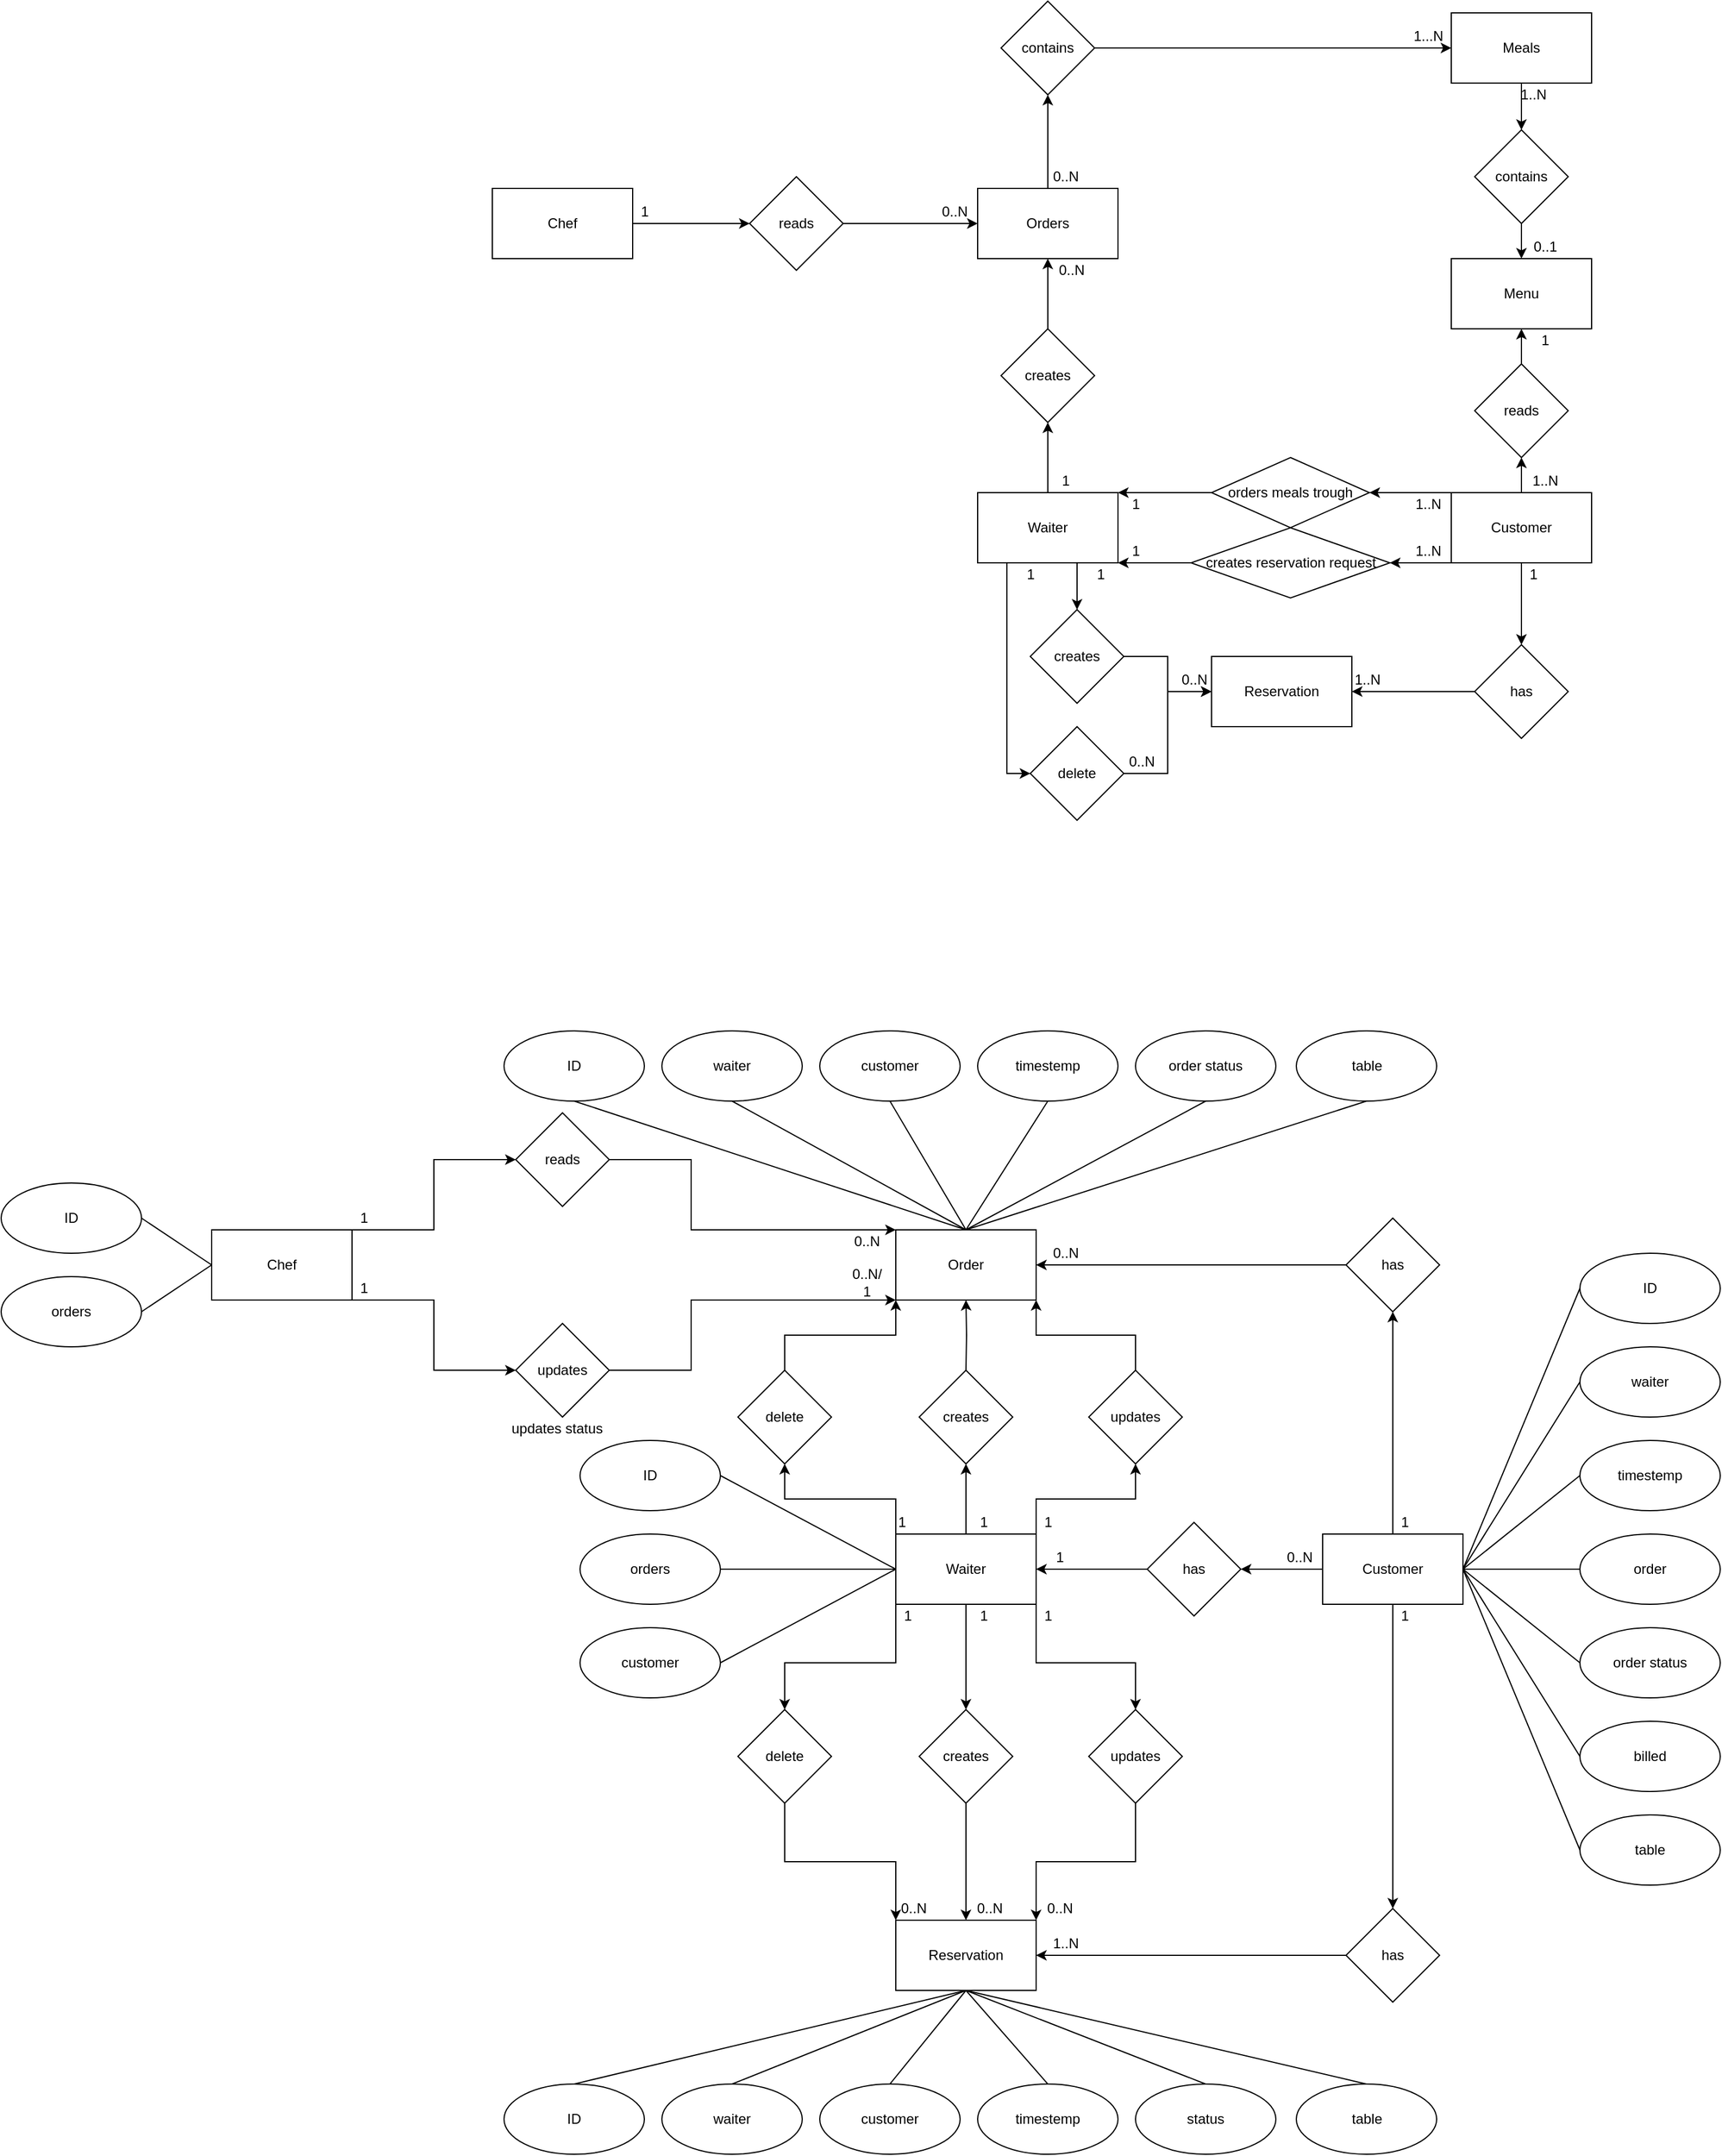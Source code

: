 <mxfile version="19.0.2" type="github">
  <diagram id="R2lEEEUBdFMjLlhIrx00" name="Page-1">
    <mxGraphModel dx="1669" dy="2269" grid="1" gridSize="10" guides="1" tooltips="1" connect="1" arrows="1" fold="1" page="1" pageScale="1" pageWidth="850" pageHeight="1100" math="0" shadow="0" extFonts="Permanent Marker^https://fonts.googleapis.com/css?family=Permanent+Marker">
      <root>
        <mxCell id="0" />
        <mxCell id="1" parent="0" />
        <mxCell id="FWhiAtJqF6bARORyfOb4-8" value="" style="edgeStyle=orthogonalEdgeStyle;rounded=0;orthogonalLoop=1;jettySize=auto;html=1;" parent="1" source="FWhiAtJqF6bARORyfOb4-1" target="FWhiAtJqF6bARORyfOb4-7" edge="1">
          <mxGeometry relative="1" as="geometry">
            <Array as="points">
              <mxPoint x="740" y="300" />
              <mxPoint x="740" y="300" />
            </Array>
          </mxGeometry>
        </mxCell>
        <mxCell id="FWhiAtJqF6bARORyfOb4-45" value="" style="edgeStyle=orthogonalEdgeStyle;rounded=0;orthogonalLoop=1;jettySize=auto;html=1;" parent="1" source="FWhiAtJqF6bARORyfOb4-1" target="FWhiAtJqF6bARORyfOb4-23" edge="1">
          <mxGeometry relative="1" as="geometry" />
        </mxCell>
        <mxCell id="FWhiAtJqF6bARORyfOb4-62" value="" style="edgeStyle=orthogonalEdgeStyle;rounded=0;orthogonalLoop=1;jettySize=auto;html=1;" parent="1" source="FWhiAtJqF6bARORyfOb4-1" target="FWhiAtJqF6bARORyfOb4-59" edge="1">
          <mxGeometry relative="1" as="geometry">
            <Array as="points">
              <mxPoint x="760" y="360" />
              <mxPoint x="760" y="360" />
            </Array>
          </mxGeometry>
        </mxCell>
        <mxCell id="FWhiAtJqF6bARORyfOb4-71" value="" style="edgeStyle=orthogonalEdgeStyle;rounded=0;orthogonalLoop=1;jettySize=auto;html=1;" parent="1" source="FWhiAtJqF6bARORyfOb4-1" target="FWhiAtJqF6bARORyfOb4-70" edge="1">
          <mxGeometry relative="1" as="geometry" />
        </mxCell>
        <mxCell id="FWhiAtJqF6bARORyfOb4-1" value="Customer" style="rounded=0;whiteSpace=wrap;html=1;" parent="1" vertex="1">
          <mxGeometry x="770" y="300" width="120" height="60" as="geometry" />
        </mxCell>
        <mxCell id="FWhiAtJqF6bARORyfOb4-12" value="" style="edgeStyle=orthogonalEdgeStyle;rounded=0;orthogonalLoop=1;jettySize=auto;html=1;" parent="1" source="FWhiAtJqF6bARORyfOb4-2" target="FWhiAtJqF6bARORyfOb4-11" edge="1">
          <mxGeometry relative="1" as="geometry" />
        </mxCell>
        <mxCell id="FWhiAtJqF6bARORyfOb4-79" value="" style="edgeStyle=orthogonalEdgeStyle;rounded=0;orthogonalLoop=1;jettySize=auto;html=1;" parent="1" source="FWhiAtJqF6bARORyfOb4-2" target="FWhiAtJqF6bARORyfOb4-55" edge="1">
          <mxGeometry relative="1" as="geometry">
            <Array as="points">
              <mxPoint x="450" y="370" />
              <mxPoint x="450" y="370" />
            </Array>
          </mxGeometry>
        </mxCell>
        <mxCell id="FWhiAtJqF6bARORyfOb4-80" value="" style="edgeStyle=orthogonalEdgeStyle;rounded=0;orthogonalLoop=1;jettySize=auto;html=1;entryX=0;entryY=0.5;entryDx=0;entryDy=0;" parent="1" source="FWhiAtJqF6bARORyfOb4-2" target="FWhiAtJqF6bARORyfOb4-75" edge="1">
          <mxGeometry relative="1" as="geometry">
            <Array as="points">
              <mxPoint x="390" y="540" />
            </Array>
          </mxGeometry>
        </mxCell>
        <mxCell id="FWhiAtJqF6bARORyfOb4-2" value="Waiter" style="rounded=0;whiteSpace=wrap;html=1;" parent="1" vertex="1">
          <mxGeometry x="365" y="300" width="120" height="60" as="geometry" />
        </mxCell>
        <mxCell id="FWhiAtJqF6bARORyfOb4-46" value="" style="edgeStyle=orthogonalEdgeStyle;rounded=0;orthogonalLoop=1;jettySize=auto;html=1;" parent="1" source="FWhiAtJqF6bARORyfOb4-3" target="FWhiAtJqF6bARORyfOb4-17" edge="1">
          <mxGeometry relative="1" as="geometry" />
        </mxCell>
        <mxCell id="FWhiAtJqF6bARORyfOb4-3" value="Chef" style="rounded=0;whiteSpace=wrap;html=1;" parent="1" vertex="1">
          <mxGeometry x="-50" y="40" width="120" height="60" as="geometry" />
        </mxCell>
        <mxCell id="FWhiAtJqF6bARORyfOb4-43" value="" style="edgeStyle=orthogonalEdgeStyle;rounded=0;orthogonalLoop=1;jettySize=auto;html=1;" parent="1" source="FWhiAtJqF6bARORyfOb4-5" target="FWhiAtJqF6bARORyfOb4-36" edge="1">
          <mxGeometry relative="1" as="geometry" />
        </mxCell>
        <mxCell id="FWhiAtJqF6bARORyfOb4-5" value="Meals" style="rounded=0;whiteSpace=wrap;html=1;" parent="1" vertex="1">
          <mxGeometry x="770" y="-110" width="120" height="60" as="geometry" />
        </mxCell>
        <mxCell id="FWhiAtJqF6bARORyfOb4-9" value="" style="edgeStyle=orthogonalEdgeStyle;rounded=0;orthogonalLoop=1;jettySize=auto;html=1;" parent="1" source="FWhiAtJqF6bARORyfOb4-7" target="FWhiAtJqF6bARORyfOb4-2" edge="1">
          <mxGeometry relative="1" as="geometry">
            <Array as="points">
              <mxPoint x="550" y="300" />
              <mxPoint x="550" y="300" />
            </Array>
          </mxGeometry>
        </mxCell>
        <mxCell id="FWhiAtJqF6bARORyfOb4-7" value="orders meals trough" style="rhombus;whiteSpace=wrap;html=1;rounded=0;" parent="1" vertex="1">
          <mxGeometry x="565" y="270" width="135" height="60" as="geometry" />
        </mxCell>
        <mxCell id="FWhiAtJqF6bARORyfOb4-21" value="" style="edgeStyle=orthogonalEdgeStyle;rounded=0;orthogonalLoop=1;jettySize=auto;html=1;" parent="1" source="FWhiAtJqF6bARORyfOb4-10" target="FWhiAtJqF6bARORyfOb4-20" edge="1">
          <mxGeometry relative="1" as="geometry" />
        </mxCell>
        <mxCell id="FWhiAtJqF6bARORyfOb4-10" value="Orders" style="rounded=0;whiteSpace=wrap;html=1;" parent="1" vertex="1">
          <mxGeometry x="365" y="40" width="120" height="60" as="geometry" />
        </mxCell>
        <mxCell id="FWhiAtJqF6bARORyfOb4-13" value="" style="edgeStyle=orthogonalEdgeStyle;rounded=0;orthogonalLoop=1;jettySize=auto;html=1;" parent="1" source="FWhiAtJqF6bARORyfOb4-11" target="FWhiAtJqF6bARORyfOb4-10" edge="1">
          <mxGeometry relative="1" as="geometry" />
        </mxCell>
        <mxCell id="FWhiAtJqF6bARORyfOb4-11" value="creates" style="rhombus;whiteSpace=wrap;html=1;rounded=0;" parent="1" vertex="1">
          <mxGeometry x="385" y="160" width="80" height="80" as="geometry" />
        </mxCell>
        <mxCell id="FWhiAtJqF6bARORyfOb4-47" value="" style="edgeStyle=orthogonalEdgeStyle;rounded=0;orthogonalLoop=1;jettySize=auto;html=1;" parent="1" source="FWhiAtJqF6bARORyfOb4-17" target="FWhiAtJqF6bARORyfOb4-10" edge="1">
          <mxGeometry relative="1" as="geometry" />
        </mxCell>
        <mxCell id="FWhiAtJqF6bARORyfOb4-17" value="reads" style="rhombus;whiteSpace=wrap;html=1;rounded=0;" parent="1" vertex="1">
          <mxGeometry x="170" y="30" width="80" height="80" as="geometry" />
        </mxCell>
        <mxCell id="FWhiAtJqF6bARORyfOb4-22" value="" style="edgeStyle=orthogonalEdgeStyle;rounded=0;orthogonalLoop=1;jettySize=auto;html=1;" parent="1" source="FWhiAtJqF6bARORyfOb4-20" target="FWhiAtJqF6bARORyfOb4-5" edge="1">
          <mxGeometry relative="1" as="geometry" />
        </mxCell>
        <mxCell id="FWhiAtJqF6bARORyfOb4-20" value="contains" style="rhombus;whiteSpace=wrap;html=1;rounded=0;" parent="1" vertex="1">
          <mxGeometry x="385" y="-120" width="80" height="80" as="geometry" />
        </mxCell>
        <mxCell id="FWhiAtJqF6bARORyfOb4-27" value="0..N" style="text;html=1;align=center;verticalAlign=middle;resizable=0;points=[];autosize=1;strokeColor=none;fillColor=none;" parent="1" vertex="1">
          <mxGeometry x="420" y="20" width="40" height="20" as="geometry" />
        </mxCell>
        <mxCell id="FWhiAtJqF6bARORyfOb4-28" value="1...N" style="text;html=1;align=center;verticalAlign=middle;resizable=0;points=[];autosize=1;strokeColor=none;fillColor=none;" parent="1" vertex="1">
          <mxGeometry x="730" y="-100" width="40" height="20" as="geometry" />
        </mxCell>
        <mxCell id="FWhiAtJqF6bARORyfOb4-29" value="1..N" style="text;html=1;align=center;verticalAlign=middle;resizable=0;points=[];autosize=1;strokeColor=none;fillColor=none;" parent="1" vertex="1">
          <mxGeometry x="830" y="280" width="40" height="20" as="geometry" />
        </mxCell>
        <mxCell id="FWhiAtJqF6bARORyfOb4-30" value="1" style="text;html=1;align=center;verticalAlign=middle;resizable=0;points=[];autosize=1;strokeColor=none;fillColor=none;" parent="1" vertex="1">
          <mxGeometry x="840" y="160" width="20" height="20" as="geometry" />
        </mxCell>
        <mxCell id="FWhiAtJqF6bARORyfOb4-31" value="1" style="text;html=1;align=center;verticalAlign=middle;resizable=0;points=[];autosize=1;strokeColor=none;fillColor=none;" parent="1" vertex="1">
          <mxGeometry x="490" y="300" width="20" height="20" as="geometry" />
        </mxCell>
        <mxCell id="FWhiAtJqF6bARORyfOb4-32" value="1..N" style="text;html=1;align=center;verticalAlign=middle;resizable=0;points=[];autosize=1;strokeColor=none;fillColor=none;" parent="1" vertex="1">
          <mxGeometry x="730" y="300" width="40" height="20" as="geometry" />
        </mxCell>
        <mxCell id="FWhiAtJqF6bARORyfOb4-33" value="0..N" style="text;html=1;align=center;verticalAlign=middle;resizable=0;points=[];autosize=1;strokeColor=none;fillColor=none;" parent="1" vertex="1">
          <mxGeometry x="425" y="100" width="40" height="20" as="geometry" />
        </mxCell>
        <mxCell id="FWhiAtJqF6bARORyfOb4-34" value="1" style="text;html=1;align=center;verticalAlign=middle;resizable=0;points=[];autosize=1;strokeColor=none;fillColor=none;" parent="1" vertex="1">
          <mxGeometry x="430" y="280" width="20" height="20" as="geometry" />
        </mxCell>
        <mxCell id="FWhiAtJqF6bARORyfOb4-41" value="" style="edgeStyle=orthogonalEdgeStyle;rounded=0;orthogonalLoop=1;jettySize=auto;html=1;" parent="1" source="FWhiAtJqF6bARORyfOb4-23" target="FWhiAtJqF6bARORyfOb4-40" edge="1">
          <mxGeometry relative="1" as="geometry" />
        </mxCell>
        <mxCell id="FWhiAtJqF6bARORyfOb4-23" value="reads" style="rhombus;whiteSpace=wrap;html=1;rounded=0;" parent="1" vertex="1">
          <mxGeometry x="790" y="190" width="80" height="80" as="geometry" />
        </mxCell>
        <mxCell id="FWhiAtJqF6bARORyfOb4-44" value="" style="edgeStyle=orthogonalEdgeStyle;rounded=0;orthogonalLoop=1;jettySize=auto;html=1;" parent="1" source="FWhiAtJqF6bARORyfOb4-36" target="FWhiAtJqF6bARORyfOb4-40" edge="1">
          <mxGeometry relative="1" as="geometry" />
        </mxCell>
        <mxCell id="FWhiAtJqF6bARORyfOb4-36" value="contains" style="rhombus;whiteSpace=wrap;html=1;rounded=0;" parent="1" vertex="1">
          <mxGeometry x="790" y="-10" width="80" height="80" as="geometry" />
        </mxCell>
        <mxCell id="FWhiAtJqF6bARORyfOb4-40" value="Menu" style="rounded=0;whiteSpace=wrap;html=1;" parent="1" vertex="1">
          <mxGeometry x="770" y="100" width="120" height="60" as="geometry" />
        </mxCell>
        <mxCell id="FWhiAtJqF6bARORyfOb4-50" value="1..N" style="text;html=1;align=center;verticalAlign=middle;resizable=0;points=[];autosize=1;strokeColor=none;fillColor=none;" parent="1" vertex="1">
          <mxGeometry x="820" y="-50" width="40" height="20" as="geometry" />
        </mxCell>
        <mxCell id="FWhiAtJqF6bARORyfOb4-51" value="0..1" style="text;html=1;align=center;verticalAlign=middle;resizable=0;points=[];autosize=1;strokeColor=none;fillColor=none;" parent="1" vertex="1">
          <mxGeometry x="830" y="80" width="40" height="20" as="geometry" />
        </mxCell>
        <mxCell id="FWhiAtJqF6bARORyfOb4-52" value="0..N" style="text;html=1;align=center;verticalAlign=middle;resizable=0;points=[];autosize=1;strokeColor=none;fillColor=none;" parent="1" vertex="1">
          <mxGeometry x="325" y="50" width="40" height="20" as="geometry" />
        </mxCell>
        <mxCell id="FWhiAtJqF6bARORyfOb4-53" value="1" style="text;html=1;align=center;verticalAlign=middle;resizable=0;points=[];autosize=1;strokeColor=none;fillColor=none;" parent="1" vertex="1">
          <mxGeometry x="70" y="50" width="20" height="20" as="geometry" />
        </mxCell>
        <mxCell id="FWhiAtJqF6bARORyfOb4-58" value="" style="edgeStyle=orthogonalEdgeStyle;rounded=0;orthogonalLoop=1;jettySize=auto;html=1;" parent="1" source="FWhiAtJqF6bARORyfOb4-55" target="FWhiAtJqF6bARORyfOb4-57" edge="1">
          <mxGeometry relative="1" as="geometry" />
        </mxCell>
        <mxCell id="FWhiAtJqF6bARORyfOb4-55" value="creates" style="rhombus;whiteSpace=wrap;html=1;rounded=0;" parent="1" vertex="1">
          <mxGeometry x="410" y="400" width="80" height="80" as="geometry" />
        </mxCell>
        <mxCell id="FWhiAtJqF6bARORyfOb4-57" value="Reservation" style="whiteSpace=wrap;html=1;rounded=0;" parent="1" vertex="1">
          <mxGeometry x="565" y="440" width="120" height="60" as="geometry" />
        </mxCell>
        <mxCell id="FWhiAtJqF6bARORyfOb4-69" value="" style="edgeStyle=orthogonalEdgeStyle;rounded=0;orthogonalLoop=1;jettySize=auto;html=1;entryX=1;entryY=1;entryDx=0;entryDy=0;" parent="1" source="FWhiAtJqF6bARORyfOb4-59" target="FWhiAtJqF6bARORyfOb4-2" edge="1">
          <mxGeometry relative="1" as="geometry">
            <Array as="points">
              <mxPoint x="510" y="360" />
              <mxPoint x="510" y="360" />
            </Array>
          </mxGeometry>
        </mxCell>
        <mxCell id="FWhiAtJqF6bARORyfOb4-59" value="creates reservation request" style="rhombus;whiteSpace=wrap;html=1;rounded=0;" parent="1" vertex="1">
          <mxGeometry x="547.5" y="330" width="170" height="60" as="geometry" />
        </mxCell>
        <mxCell id="FWhiAtJqF6bARORyfOb4-64" value="1..N" style="text;html=1;align=center;verticalAlign=middle;resizable=0;points=[];autosize=1;strokeColor=none;fillColor=none;" parent="1" vertex="1">
          <mxGeometry x="730" y="340" width="40" height="20" as="geometry" />
        </mxCell>
        <mxCell id="FWhiAtJqF6bARORyfOb4-65" value="1" style="text;html=1;align=center;verticalAlign=middle;resizable=0;points=[];autosize=1;strokeColor=none;fillColor=none;" parent="1" vertex="1">
          <mxGeometry x="490" y="340" width="20" height="20" as="geometry" />
        </mxCell>
        <mxCell id="FWhiAtJqF6bARORyfOb4-66" value="0..N" style="text;html=1;align=center;verticalAlign=middle;resizable=0;points=[];autosize=1;strokeColor=none;fillColor=none;" parent="1" vertex="1">
          <mxGeometry x="530" y="450" width="40" height="20" as="geometry" />
        </mxCell>
        <mxCell id="FWhiAtJqF6bARORyfOb4-67" value="1" style="text;html=1;align=center;verticalAlign=middle;resizable=0;points=[];autosize=1;strokeColor=none;fillColor=none;" parent="1" vertex="1">
          <mxGeometry x="460" y="360" width="20" height="20" as="geometry" />
        </mxCell>
        <mxCell id="FWhiAtJqF6bARORyfOb4-72" value="" style="edgeStyle=orthogonalEdgeStyle;rounded=0;orthogonalLoop=1;jettySize=auto;html=1;" parent="1" source="FWhiAtJqF6bARORyfOb4-70" target="FWhiAtJqF6bARORyfOb4-57" edge="1">
          <mxGeometry relative="1" as="geometry" />
        </mxCell>
        <mxCell id="FWhiAtJqF6bARORyfOb4-70" value="has" style="rhombus;whiteSpace=wrap;html=1;rounded=0;" parent="1" vertex="1">
          <mxGeometry x="790" y="430" width="80" height="80" as="geometry" />
        </mxCell>
        <mxCell id="FWhiAtJqF6bARORyfOb4-73" value="1..N" style="text;html=1;align=center;verticalAlign=middle;resizable=0;points=[];autosize=1;strokeColor=none;fillColor=none;" parent="1" vertex="1">
          <mxGeometry x="677.5" y="450" width="40" height="20" as="geometry" />
        </mxCell>
        <mxCell id="FWhiAtJqF6bARORyfOb4-74" value="1" style="text;html=1;align=center;verticalAlign=middle;resizable=0;points=[];autosize=1;strokeColor=none;fillColor=none;" parent="1" vertex="1">
          <mxGeometry x="830" y="360" width="20" height="20" as="geometry" />
        </mxCell>
        <mxCell id="FWhiAtJqF6bARORyfOb4-77" value="" style="edgeStyle=orthogonalEdgeStyle;rounded=0;orthogonalLoop=1;jettySize=auto;html=1;" parent="1" source="FWhiAtJqF6bARORyfOb4-75" target="FWhiAtJqF6bARORyfOb4-57" edge="1">
          <mxGeometry relative="1" as="geometry" />
        </mxCell>
        <mxCell id="FWhiAtJqF6bARORyfOb4-75" value="delete" style="rhombus;whiteSpace=wrap;html=1;rounded=0;" parent="1" vertex="1">
          <mxGeometry x="410" y="500" width="80" height="80" as="geometry" />
        </mxCell>
        <mxCell id="FWhiAtJqF6bARORyfOb4-81" value="1" style="text;html=1;align=center;verticalAlign=middle;resizable=0;points=[];autosize=1;strokeColor=none;fillColor=none;" parent="1" vertex="1">
          <mxGeometry x="400" y="360" width="20" height="20" as="geometry" />
        </mxCell>
        <mxCell id="FWhiAtJqF6bARORyfOb4-82" value="0..N" style="text;html=1;align=center;verticalAlign=middle;resizable=0;points=[];autosize=1;strokeColor=none;fillColor=none;" parent="1" vertex="1">
          <mxGeometry x="485" y="520" width="40" height="20" as="geometry" />
        </mxCell>
        <mxCell id="dD-ff6LDMtreiRbt8ggY-2" value="" style="edgeStyle=orthogonalEdgeStyle;rounded=0;orthogonalLoop=1;jettySize=auto;html=1;" parent="1" source="dD-ff6LDMtreiRbt8ggY-5" edge="1" target="dD-ff6LDMtreiRbt8ggY-70">
          <mxGeometry relative="1" as="geometry">
            <mxPoint x="720" y="1160" as="targetPoint" />
          </mxGeometry>
        </mxCell>
        <mxCell id="dD-ff6LDMtreiRbt8ggY-99" value="" style="edgeStyle=orthogonalEdgeStyle;rounded=0;orthogonalLoop=1;jettySize=auto;html=1;" parent="1" source="dD-ff6LDMtreiRbt8ggY-5" target="dD-ff6LDMtreiRbt8ggY-51" edge="1">
          <mxGeometry relative="1" as="geometry" />
        </mxCell>
        <mxCell id="dD-ff6LDMtreiRbt8ggY-112" value="" style="edgeStyle=orthogonalEdgeStyle;rounded=0;orthogonalLoop=1;jettySize=auto;html=1;" parent="1" source="dD-ff6LDMtreiRbt8ggY-5" target="dD-ff6LDMtreiRbt8ggY-111" edge="1">
          <mxGeometry relative="1" as="geometry" />
        </mxCell>
        <mxCell id="dD-ff6LDMtreiRbt8ggY-5" value="Customer" style="rounded=0;whiteSpace=wrap;html=1;" parent="1" vertex="1">
          <mxGeometry x="660" y="1190" width="120" height="60" as="geometry" />
        </mxCell>
        <mxCell id="dD-ff6LDMtreiRbt8ggY-6" value="" style="edgeStyle=orthogonalEdgeStyle;rounded=0;orthogonalLoop=1;jettySize=auto;html=1;" parent="1" source="dD-ff6LDMtreiRbt8ggY-9" edge="1">
          <mxGeometry relative="1" as="geometry">
            <mxPoint x="355" y="1130" as="targetPoint" />
          </mxGeometry>
        </mxCell>
        <mxCell id="dD-ff6LDMtreiRbt8ggY-58" style="edgeStyle=orthogonalEdgeStyle;rounded=0;orthogonalLoop=1;jettySize=auto;html=1;entryX=0.5;entryY=0;entryDx=0;entryDy=0;exitX=0;exitY=1;exitDx=0;exitDy=0;" parent="1" source="dD-ff6LDMtreiRbt8ggY-9" target="dD-ff6LDMtreiRbt8ggY-55" edge="1">
          <mxGeometry relative="1" as="geometry">
            <mxPoint x="290" y="1250" as="sourcePoint" />
            <Array as="points">
              <mxPoint x="295" y="1300" />
              <mxPoint x="200" y="1300" />
            </Array>
          </mxGeometry>
        </mxCell>
        <mxCell id="dD-ff6LDMtreiRbt8ggY-60" style="edgeStyle=orthogonalEdgeStyle;rounded=0;orthogonalLoop=1;jettySize=auto;html=1;entryX=0.5;entryY=0;entryDx=0;entryDy=0;" parent="1" source="dD-ff6LDMtreiRbt8ggY-9" target="dD-ff6LDMtreiRbt8ggY-42" edge="1">
          <mxGeometry relative="1" as="geometry" />
        </mxCell>
        <mxCell id="dD-ff6LDMtreiRbt8ggY-63" style="edgeStyle=orthogonalEdgeStyle;rounded=0;orthogonalLoop=1;jettySize=auto;html=1;entryX=0.5;entryY=0;entryDx=0;entryDy=0;exitX=1;exitY=1;exitDx=0;exitDy=0;" parent="1" source="dD-ff6LDMtreiRbt8ggY-9" target="dD-ff6LDMtreiRbt8ggY-61" edge="1">
          <mxGeometry relative="1" as="geometry">
            <Array as="points">
              <mxPoint x="415" y="1300" />
              <mxPoint x="500" y="1300" />
            </Array>
          </mxGeometry>
        </mxCell>
        <mxCell id="dD-ff6LDMtreiRbt8ggY-77" style="edgeStyle=orthogonalEdgeStyle;rounded=0;orthogonalLoop=1;jettySize=auto;html=1;exitX=1;exitY=0;exitDx=0;exitDy=0;entryX=0.5;entryY=1;entryDx=0;entryDy=0;" parent="1" source="dD-ff6LDMtreiRbt8ggY-9" target="dD-ff6LDMtreiRbt8ggY-76" edge="1">
          <mxGeometry relative="1" as="geometry" />
        </mxCell>
        <mxCell id="dD-ff6LDMtreiRbt8ggY-78" style="edgeStyle=orthogonalEdgeStyle;rounded=0;orthogonalLoop=1;jettySize=auto;html=1;exitX=0;exitY=0;exitDx=0;exitDy=0;entryX=0.5;entryY=1;entryDx=0;entryDy=0;" parent="1" source="dD-ff6LDMtreiRbt8ggY-9" target="dD-ff6LDMtreiRbt8ggY-75" edge="1">
          <mxGeometry relative="1" as="geometry" />
        </mxCell>
        <mxCell id="dD-ff6LDMtreiRbt8ggY-9" value="Waiter" style="rounded=0;whiteSpace=wrap;html=1;" parent="1" vertex="1">
          <mxGeometry x="295" y="1190" width="120" height="60" as="geometry" />
        </mxCell>
        <mxCell id="dD-ff6LDMtreiRbt8ggY-10" value="" style="edgeStyle=orthogonalEdgeStyle;rounded=0;orthogonalLoop=1;jettySize=auto;html=1;entryX=0;entryY=0.5;entryDx=0;entryDy=0;exitX=1;exitY=0;exitDx=0;exitDy=0;" parent="1" source="dD-ff6LDMtreiRbt8ggY-11" target="dD-ff6LDMtreiRbt8ggY-21" edge="1">
          <mxGeometry relative="1" as="geometry">
            <Array as="points">
              <mxPoint x="-100" y="930" />
              <mxPoint x="-100" y="870" />
            </Array>
          </mxGeometry>
        </mxCell>
        <mxCell id="dD-ff6LDMtreiRbt8ggY-120" style="edgeStyle=orthogonalEdgeStyle;rounded=0;orthogonalLoop=1;jettySize=auto;html=1;exitX=1;exitY=1;exitDx=0;exitDy=0;entryX=0;entryY=0.5;entryDx=0;entryDy=0;" parent="1" source="dD-ff6LDMtreiRbt8ggY-11" target="dD-ff6LDMtreiRbt8ggY-119" edge="1">
          <mxGeometry relative="1" as="geometry">
            <Array as="points">
              <mxPoint x="-100" y="990" />
              <mxPoint x="-100" y="1050" />
            </Array>
          </mxGeometry>
        </mxCell>
        <mxCell id="dD-ff6LDMtreiRbt8ggY-11" value="Chef" style="rounded=0;whiteSpace=wrap;html=1;" parent="1" vertex="1">
          <mxGeometry x="-290" y="930" width="120" height="60" as="geometry" />
        </mxCell>
        <mxCell id="dD-ff6LDMtreiRbt8ggY-17" value="Order" style="rounded=0;whiteSpace=wrap;html=1;" parent="1" vertex="1">
          <mxGeometry x="295" y="930" width="120" height="60" as="geometry" />
        </mxCell>
        <mxCell id="dD-ff6LDMtreiRbt8ggY-18" value="" style="edgeStyle=orthogonalEdgeStyle;rounded=0;orthogonalLoop=1;jettySize=auto;html=1;" parent="1" target="dD-ff6LDMtreiRbt8ggY-17" edge="1">
          <mxGeometry relative="1" as="geometry">
            <mxPoint x="355" y="1050" as="sourcePoint" />
          </mxGeometry>
        </mxCell>
        <mxCell id="dD-ff6LDMtreiRbt8ggY-20" value="" style="edgeStyle=orthogonalEdgeStyle;rounded=0;orthogonalLoop=1;jettySize=auto;html=1;entryX=0;entryY=0;entryDx=0;entryDy=0;exitX=1;exitY=0.5;exitDx=0;exitDy=0;" parent="1" source="dD-ff6LDMtreiRbt8ggY-21" target="dD-ff6LDMtreiRbt8ggY-17" edge="1">
          <mxGeometry relative="1" as="geometry">
            <mxPoint x="240" y="960" as="targetPoint" />
            <Array as="points">
              <mxPoint x="120" y="870" />
              <mxPoint x="120" y="930" />
            </Array>
          </mxGeometry>
        </mxCell>
        <mxCell id="dD-ff6LDMtreiRbt8ggY-21" value="reads" style="rhombus;whiteSpace=wrap;html=1;rounded=0;" parent="1" vertex="1">
          <mxGeometry x="-30" y="830" width="80" height="80" as="geometry" />
        </mxCell>
        <mxCell id="dD-ff6LDMtreiRbt8ggY-26" value="1" style="text;html=1;align=center;verticalAlign=middle;resizable=0;points=[];autosize=1;strokeColor=none;fillColor=none;" parent="1" vertex="1">
          <mxGeometry x="720" y="1170" width="20" height="20" as="geometry" />
        </mxCell>
        <mxCell id="dD-ff6LDMtreiRbt8ggY-30" value="0..N" style="text;html=1;align=center;verticalAlign=middle;resizable=0;points=[];autosize=1;strokeColor=none;fillColor=none;" parent="1" vertex="1">
          <mxGeometry x="420" y="940" width="40" height="20" as="geometry" />
        </mxCell>
        <mxCell id="dD-ff6LDMtreiRbt8ggY-31" value="1" style="text;html=1;align=center;verticalAlign=middle;resizable=0;points=[];autosize=1;strokeColor=none;fillColor=none;" parent="1" vertex="1">
          <mxGeometry x="360" y="1170" width="20" height="20" as="geometry" />
        </mxCell>
        <mxCell id="dD-ff6LDMtreiRbt8ggY-39" value="0..N" style="text;html=1;align=center;verticalAlign=middle;resizable=0;points=[];autosize=1;strokeColor=none;fillColor=none;" parent="1" vertex="1">
          <mxGeometry x="250" y="930" width="40" height="20" as="geometry" />
        </mxCell>
        <mxCell id="dD-ff6LDMtreiRbt8ggY-40" value="1" style="text;html=1;align=center;verticalAlign=middle;resizable=0;points=[];autosize=1;strokeColor=none;fillColor=none;" parent="1" vertex="1">
          <mxGeometry x="-170" y="910" width="20" height="20" as="geometry" />
        </mxCell>
        <mxCell id="dD-ff6LDMtreiRbt8ggY-64" style="edgeStyle=orthogonalEdgeStyle;rounded=0;orthogonalLoop=1;jettySize=auto;html=1;entryX=0.5;entryY=0;entryDx=0;entryDy=0;" parent="1" source="dD-ff6LDMtreiRbt8ggY-42" target="dD-ff6LDMtreiRbt8ggY-43" edge="1">
          <mxGeometry relative="1" as="geometry" />
        </mxCell>
        <mxCell id="dD-ff6LDMtreiRbt8ggY-42" value="creates" style="rhombus;whiteSpace=wrap;html=1;rounded=0;" parent="1" vertex="1">
          <mxGeometry x="315" y="1340" width="80" height="80" as="geometry" />
        </mxCell>
        <mxCell id="dD-ff6LDMtreiRbt8ggY-43" value="Reservation" style="whiteSpace=wrap;html=1;rounded=0;" parent="1" vertex="1">
          <mxGeometry x="295" y="1520" width="120" height="60" as="geometry" />
        </mxCell>
        <mxCell id="dD-ff6LDMtreiRbt8ggY-48" value="0..N" style="text;html=1;align=center;verticalAlign=middle;resizable=0;points=[];autosize=1;strokeColor=none;fillColor=none;" parent="1" vertex="1">
          <mxGeometry x="355" y="1500" width="40" height="20" as="geometry" />
        </mxCell>
        <mxCell id="dD-ff6LDMtreiRbt8ggY-49" value="1" style="text;html=1;align=center;verticalAlign=middle;resizable=0;points=[];autosize=1;strokeColor=none;fillColor=none;" parent="1" vertex="1">
          <mxGeometry x="415" y="1250" width="20" height="20" as="geometry" />
        </mxCell>
        <mxCell id="dD-ff6LDMtreiRbt8ggY-110" style="edgeStyle=orthogonalEdgeStyle;rounded=0;orthogonalLoop=1;jettySize=auto;html=1;entryX=1;entryY=0.5;entryDx=0;entryDy=0;" parent="1" source="dD-ff6LDMtreiRbt8ggY-51" target="dD-ff6LDMtreiRbt8ggY-43" edge="1">
          <mxGeometry relative="1" as="geometry">
            <Array as="points">
              <mxPoint x="720" y="1550" />
            </Array>
          </mxGeometry>
        </mxCell>
        <mxCell id="dD-ff6LDMtreiRbt8ggY-51" value="has" style="rhombus;whiteSpace=wrap;html=1;rounded=0;" parent="1" vertex="1">
          <mxGeometry x="680" y="1510" width="80" height="80" as="geometry" />
        </mxCell>
        <mxCell id="dD-ff6LDMtreiRbt8ggY-52" value="1..N" style="text;html=1;align=center;verticalAlign=middle;resizable=0;points=[];autosize=1;strokeColor=none;fillColor=none;" parent="1" vertex="1">
          <mxGeometry x="420" y="1530" width="40" height="20" as="geometry" />
        </mxCell>
        <mxCell id="dD-ff6LDMtreiRbt8ggY-53" value="1" style="text;html=1;align=center;verticalAlign=middle;resizable=0;points=[];autosize=1;strokeColor=none;fillColor=none;" parent="1" vertex="1">
          <mxGeometry x="720" y="1250" width="20" height="20" as="geometry" />
        </mxCell>
        <mxCell id="dD-ff6LDMtreiRbt8ggY-67" style="edgeStyle=orthogonalEdgeStyle;rounded=0;orthogonalLoop=1;jettySize=auto;html=1;entryX=0;entryY=0;entryDx=0;entryDy=0;" parent="1" source="dD-ff6LDMtreiRbt8ggY-55" target="dD-ff6LDMtreiRbt8ggY-43" edge="1">
          <mxGeometry relative="1" as="geometry">
            <mxPoint x="200" y="1480" as="targetPoint" />
            <Array as="points">
              <mxPoint x="200" y="1470" />
              <mxPoint x="295" y="1470" />
            </Array>
          </mxGeometry>
        </mxCell>
        <mxCell id="dD-ff6LDMtreiRbt8ggY-55" value="delete" style="rhombus;whiteSpace=wrap;html=1;rounded=0;" parent="1" vertex="1">
          <mxGeometry x="160" y="1340" width="80" height="80" as="geometry" />
        </mxCell>
        <mxCell id="dD-ff6LDMtreiRbt8ggY-56" value="1" style="text;html=1;align=center;verticalAlign=middle;resizable=0;points=[];autosize=1;strokeColor=none;fillColor=none;" parent="1" vertex="1">
          <mxGeometry x="360" y="1250" width="20" height="20" as="geometry" />
        </mxCell>
        <mxCell id="dD-ff6LDMtreiRbt8ggY-57" value="0..N" style="text;html=1;align=center;verticalAlign=middle;resizable=0;points=[];autosize=1;strokeColor=none;fillColor=none;" parent="1" vertex="1">
          <mxGeometry x="290" y="1500" width="40" height="20" as="geometry" />
        </mxCell>
        <mxCell id="dD-ff6LDMtreiRbt8ggY-61" value="updates" style="rhombus;whiteSpace=wrap;html=1;rounded=0;" parent="1" vertex="1">
          <mxGeometry x="460" y="1340" width="80" height="80" as="geometry" />
        </mxCell>
        <mxCell id="dD-ff6LDMtreiRbt8ggY-65" style="edgeStyle=orthogonalEdgeStyle;rounded=0;orthogonalLoop=1;jettySize=auto;html=1;exitX=0.5;exitY=1;exitDx=0;exitDy=0;entryX=1;entryY=0;entryDx=0;entryDy=0;" parent="1" source="dD-ff6LDMtreiRbt8ggY-61" target="dD-ff6LDMtreiRbt8ggY-43" edge="1">
          <mxGeometry relative="1" as="geometry" />
        </mxCell>
        <mxCell id="dD-ff6LDMtreiRbt8ggY-68" value="1" style="text;html=1;align=center;verticalAlign=middle;resizable=0;points=[];autosize=1;strokeColor=none;fillColor=none;" parent="1" vertex="1">
          <mxGeometry x="295" y="1250" width="20" height="20" as="geometry" />
        </mxCell>
        <mxCell id="dD-ff6LDMtreiRbt8ggY-69" value="0..N" style="text;html=1;align=center;verticalAlign=middle;resizable=0;points=[];autosize=1;strokeColor=none;fillColor=none;" parent="1" vertex="1">
          <mxGeometry x="415" y="1500" width="40" height="20" as="geometry" />
        </mxCell>
        <mxCell id="dD-ff6LDMtreiRbt8ggY-73" style="edgeStyle=orthogonalEdgeStyle;rounded=0;orthogonalLoop=1;jettySize=auto;html=1;entryX=1;entryY=0.5;entryDx=0;entryDy=0;" parent="1" source="dD-ff6LDMtreiRbt8ggY-70" target="dD-ff6LDMtreiRbt8ggY-17" edge="1">
          <mxGeometry relative="1" as="geometry" />
        </mxCell>
        <mxCell id="dD-ff6LDMtreiRbt8ggY-70" value="has" style="rhombus;whiteSpace=wrap;html=1;rounded=0;" parent="1" vertex="1">
          <mxGeometry x="680" y="920" width="80" height="80" as="geometry" />
        </mxCell>
        <mxCell id="dD-ff6LDMtreiRbt8ggY-74" value="creates" style="rhombus;whiteSpace=wrap;html=1;rounded=0;" parent="1" vertex="1">
          <mxGeometry x="315" y="1050" width="80" height="80" as="geometry" />
        </mxCell>
        <mxCell id="dD-ff6LDMtreiRbt8ggY-79" style="edgeStyle=orthogonalEdgeStyle;rounded=0;orthogonalLoop=1;jettySize=auto;html=1;entryX=0;entryY=1;entryDx=0;entryDy=0;exitX=0.5;exitY=0;exitDx=0;exitDy=0;" parent="1" source="dD-ff6LDMtreiRbt8ggY-75" target="dD-ff6LDMtreiRbt8ggY-17" edge="1">
          <mxGeometry relative="1" as="geometry" />
        </mxCell>
        <mxCell id="dD-ff6LDMtreiRbt8ggY-75" value="delete" style="rhombus;whiteSpace=wrap;html=1;rounded=0;" parent="1" vertex="1">
          <mxGeometry x="160" y="1050" width="80" height="80" as="geometry" />
        </mxCell>
        <mxCell id="dD-ff6LDMtreiRbt8ggY-80" style="edgeStyle=orthogonalEdgeStyle;rounded=0;orthogonalLoop=1;jettySize=auto;html=1;entryX=1;entryY=1;entryDx=0;entryDy=0;exitX=0.5;exitY=0;exitDx=0;exitDy=0;" parent="1" source="dD-ff6LDMtreiRbt8ggY-76" target="dD-ff6LDMtreiRbt8ggY-17" edge="1">
          <mxGeometry relative="1" as="geometry" />
        </mxCell>
        <mxCell id="dD-ff6LDMtreiRbt8ggY-76" value="updates" style="rhombus;whiteSpace=wrap;html=1;rounded=0;" parent="1" vertex="1">
          <mxGeometry x="460" y="1050" width="80" height="80" as="geometry" />
        </mxCell>
        <mxCell id="dD-ff6LDMtreiRbt8ggY-81" value="1" style="text;html=1;align=center;verticalAlign=middle;resizable=0;points=[];autosize=1;strokeColor=none;fillColor=none;" parent="1" vertex="1">
          <mxGeometry x="290" y="1170" width="20" height="20" as="geometry" />
        </mxCell>
        <mxCell id="dD-ff6LDMtreiRbt8ggY-82" value="1" style="text;html=1;align=center;verticalAlign=middle;resizable=0;points=[];autosize=1;strokeColor=none;fillColor=none;" parent="1" vertex="1">
          <mxGeometry x="415" y="1170" width="20" height="20" as="geometry" />
        </mxCell>
        <mxCell id="dD-ff6LDMtreiRbt8ggY-83" value="waiter" style="ellipse;whiteSpace=wrap;html=1;rounded=0;" parent="1" vertex="1">
          <mxGeometry x="95" y="760" width="120" height="60" as="geometry" />
        </mxCell>
        <mxCell id="dD-ff6LDMtreiRbt8ggY-86" value="customer" style="ellipse;whiteSpace=wrap;html=1;rounded=0;" parent="1" vertex="1">
          <mxGeometry x="230" y="760" width="120" height="60" as="geometry" />
        </mxCell>
        <mxCell id="dD-ff6LDMtreiRbt8ggY-87" value="ID" style="ellipse;whiteSpace=wrap;html=1;rounded=0;" parent="1" vertex="1">
          <mxGeometry x="-40" y="760" width="120" height="60" as="geometry" />
        </mxCell>
        <mxCell id="dD-ff6LDMtreiRbt8ggY-88" value="timestemp" style="ellipse;whiteSpace=wrap;html=1;rounded=0;" parent="1" vertex="1">
          <mxGeometry x="365" y="760" width="120" height="60" as="geometry" />
        </mxCell>
        <mxCell id="dD-ff6LDMtreiRbt8ggY-89" value="order status" style="ellipse;whiteSpace=wrap;html=1;rounded=0;" parent="1" vertex="1">
          <mxGeometry x="500" y="760" width="120" height="60" as="geometry" />
        </mxCell>
        <mxCell id="dD-ff6LDMtreiRbt8ggY-90" value="" style="endArrow=none;html=1;rounded=0;entryX=0.5;entryY=1;entryDx=0;entryDy=0;" parent="1" target="dD-ff6LDMtreiRbt8ggY-88" edge="1">
          <mxGeometry width="50" height="50" relative="1" as="geometry">
            <mxPoint x="355" y="930" as="sourcePoint" />
            <mxPoint x="405" y="880" as="targetPoint" />
          </mxGeometry>
        </mxCell>
        <mxCell id="dD-ff6LDMtreiRbt8ggY-94" value="" style="endArrow=none;html=1;rounded=0;entryX=0.5;entryY=1;entryDx=0;entryDy=0;" parent="1" edge="1" target="dD-ff6LDMtreiRbt8ggY-83">
          <mxGeometry width="50" height="50" relative="1" as="geometry">
            <mxPoint x="355" y="930" as="sourcePoint" />
            <mxPoint x="240" y="850" as="targetPoint" />
          </mxGeometry>
        </mxCell>
        <mxCell id="dD-ff6LDMtreiRbt8ggY-96" value="" style="endArrow=none;html=1;rounded=0;entryX=0.5;entryY=1;entryDx=0;entryDy=0;" parent="1" target="dD-ff6LDMtreiRbt8ggY-87" edge="1">
          <mxGeometry width="50" height="50" relative="1" as="geometry">
            <mxPoint x="355" y="930" as="sourcePoint" />
            <mxPoint x="405" y="880" as="targetPoint" />
          </mxGeometry>
        </mxCell>
        <mxCell id="dD-ff6LDMtreiRbt8ggY-97" value="" style="endArrow=none;html=1;rounded=0;entryX=0.5;entryY=1;entryDx=0;entryDy=0;" parent="1" target="dD-ff6LDMtreiRbt8ggY-89" edge="1">
          <mxGeometry width="50" height="50" relative="1" as="geometry">
            <mxPoint x="355" y="930" as="sourcePoint" />
            <mxPoint x="405" y="880" as="targetPoint" />
          </mxGeometry>
        </mxCell>
        <mxCell id="dD-ff6LDMtreiRbt8ggY-98" value="" style="endArrow=none;html=1;rounded=0;entryX=0.5;entryY=1;entryDx=0;entryDy=0;" parent="1" target="dD-ff6LDMtreiRbt8ggY-86" edge="1">
          <mxGeometry width="50" height="50" relative="1" as="geometry">
            <mxPoint x="355" y="930" as="sourcePoint" />
            <mxPoint x="405" y="880" as="targetPoint" />
          </mxGeometry>
        </mxCell>
        <mxCell id="dD-ff6LDMtreiRbt8ggY-100" value="waiter" style="ellipse;whiteSpace=wrap;html=1;rounded=0;" parent="1" vertex="1">
          <mxGeometry x="95" y="1660" width="120" height="60" as="geometry" />
        </mxCell>
        <mxCell id="dD-ff6LDMtreiRbt8ggY-101" value="customer" style="ellipse;whiteSpace=wrap;html=1;rounded=0;" parent="1" vertex="1">
          <mxGeometry x="230" y="1660" width="120" height="60" as="geometry" />
        </mxCell>
        <mxCell id="dD-ff6LDMtreiRbt8ggY-102" value="ID" style="ellipse;whiteSpace=wrap;html=1;rounded=0;" parent="1" vertex="1">
          <mxGeometry x="-40" y="1660" width="120" height="60" as="geometry" />
        </mxCell>
        <mxCell id="dD-ff6LDMtreiRbt8ggY-103" value="timestemp" style="ellipse;whiteSpace=wrap;html=1;rounded=0;" parent="1" vertex="1">
          <mxGeometry x="365" y="1660" width="120" height="60" as="geometry" />
        </mxCell>
        <mxCell id="dD-ff6LDMtreiRbt8ggY-104" value="status" style="ellipse;whiteSpace=wrap;html=1;rounded=0;" parent="1" vertex="1">
          <mxGeometry x="500" y="1660" width="120" height="60" as="geometry" />
        </mxCell>
        <mxCell id="dD-ff6LDMtreiRbt8ggY-105" value="" style="endArrow=none;html=1;rounded=0;entryX=0.5;entryY=1;entryDx=0;entryDy=0;exitX=0.5;exitY=0;exitDx=0;exitDy=0;" parent="1" target="dD-ff6LDMtreiRbt8ggY-43" edge="1" source="uC3rIYCLnheefG8fl3z9-102">
          <mxGeometry width="50" height="50" relative="1" as="geometry">
            <mxPoint x="625" y="1660" as="sourcePoint" />
            <mxPoint x="675" y="1610" as="targetPoint" />
          </mxGeometry>
        </mxCell>
        <mxCell id="dD-ff6LDMtreiRbt8ggY-106" value="" style="endArrow=none;html=1;rounded=0;entryX=0.5;entryY=1;entryDx=0;entryDy=0;exitX=0.5;exitY=0;exitDx=0;exitDy=0;" parent="1" target="dD-ff6LDMtreiRbt8ggY-43" edge="1" source="dD-ff6LDMtreiRbt8ggY-104">
          <mxGeometry width="50" height="50" relative="1" as="geometry">
            <mxPoint x="490" y="1660" as="sourcePoint" />
            <mxPoint x="540" y="1610" as="targetPoint" />
          </mxGeometry>
        </mxCell>
        <mxCell id="dD-ff6LDMtreiRbt8ggY-107" value="" style="endArrow=none;html=1;rounded=0;entryX=0.5;entryY=1;entryDx=0;entryDy=0;exitX=0.5;exitY=0;exitDx=0;exitDy=0;" parent="1" target="dD-ff6LDMtreiRbt8ggY-43" edge="1" source="dD-ff6LDMtreiRbt8ggY-102">
          <mxGeometry width="50" height="50" relative="1" as="geometry">
            <mxPoint x="80" y="1660" as="sourcePoint" />
            <mxPoint x="130" y="1610" as="targetPoint" />
          </mxGeometry>
        </mxCell>
        <mxCell id="dD-ff6LDMtreiRbt8ggY-108" value="" style="endArrow=none;html=1;rounded=0;entryX=0.5;entryY=1;entryDx=0;entryDy=0;exitX=0.5;exitY=0;exitDx=0;exitDy=0;" parent="1" target="dD-ff6LDMtreiRbt8ggY-43" edge="1" source="dD-ff6LDMtreiRbt8ggY-100">
          <mxGeometry width="50" height="50" relative="1" as="geometry">
            <mxPoint x="220" y="1660" as="sourcePoint" />
            <mxPoint x="360" y="1580" as="targetPoint" />
          </mxGeometry>
        </mxCell>
        <mxCell id="dD-ff6LDMtreiRbt8ggY-109" value="" style="endArrow=none;html=1;rounded=0;entryX=0.5;entryY=1;entryDx=0;entryDy=0;exitX=0.5;exitY=0;exitDx=0;exitDy=0;" parent="1" target="dD-ff6LDMtreiRbt8ggY-43" edge="1" source="dD-ff6LDMtreiRbt8ggY-103">
          <mxGeometry width="50" height="50" relative="1" as="geometry">
            <mxPoint x="355" y="1660" as="sourcePoint" />
            <mxPoint x="405" y="1610" as="targetPoint" />
          </mxGeometry>
        </mxCell>
        <mxCell id="dD-ff6LDMtreiRbt8ggY-113" value="" style="edgeStyle=orthogonalEdgeStyle;rounded=0;orthogonalLoop=1;jettySize=auto;html=1;entryX=1;entryY=0.5;entryDx=0;entryDy=0;" parent="1" source="dD-ff6LDMtreiRbt8ggY-111" target="dD-ff6LDMtreiRbt8ggY-9" edge="1">
          <mxGeometry relative="1" as="geometry" />
        </mxCell>
        <mxCell id="dD-ff6LDMtreiRbt8ggY-111" value="has" style="rhombus;whiteSpace=wrap;html=1;rounded=0;" parent="1" vertex="1">
          <mxGeometry x="510" y="1180" width="80" height="80" as="geometry" />
        </mxCell>
        <mxCell id="dD-ff6LDMtreiRbt8ggY-114" value="1" style="text;html=1;align=center;verticalAlign=middle;resizable=0;points=[];autosize=1;strokeColor=none;fillColor=none;" parent="1" vertex="1">
          <mxGeometry x="425" y="1200" width="20" height="20" as="geometry" />
        </mxCell>
        <mxCell id="dD-ff6LDMtreiRbt8ggY-115" value="0..N" style="text;html=1;align=center;verticalAlign=middle;resizable=0;points=[];autosize=1;strokeColor=none;fillColor=none;" parent="1" vertex="1">
          <mxGeometry x="620" y="1200" width="40" height="20" as="geometry" />
        </mxCell>
        <mxCell id="dD-ff6LDMtreiRbt8ggY-116" value="ID" style="ellipse;whiteSpace=wrap;html=1;rounded=0;" parent="1" vertex="1">
          <mxGeometry x="880" y="950" width="120" height="60" as="geometry" />
        </mxCell>
        <mxCell id="dD-ff6LDMtreiRbt8ggY-117" value="waiter" style="ellipse;whiteSpace=wrap;html=1;rounded=0;" parent="1" vertex="1">
          <mxGeometry x="880" y="1030" width="120" height="60" as="geometry" />
        </mxCell>
        <mxCell id="dD-ff6LDMtreiRbt8ggY-122" style="edgeStyle=orthogonalEdgeStyle;rounded=0;orthogonalLoop=1;jettySize=auto;html=1;entryX=0;entryY=1;entryDx=0;entryDy=0;exitX=1;exitY=0.5;exitDx=0;exitDy=0;" parent="1" source="dD-ff6LDMtreiRbt8ggY-119" target="dD-ff6LDMtreiRbt8ggY-17" edge="1">
          <mxGeometry relative="1" as="geometry">
            <mxPoint x="150" y="975" as="targetPoint" />
            <Array as="points">
              <mxPoint x="120" y="1050" />
              <mxPoint x="120" y="990" />
            </Array>
          </mxGeometry>
        </mxCell>
        <mxCell id="dD-ff6LDMtreiRbt8ggY-119" value="updates" style="rhombus;whiteSpace=wrap;html=1;rounded=0;" parent="1" vertex="1">
          <mxGeometry x="-30" y="1010" width="80" height="80" as="geometry" />
        </mxCell>
        <mxCell id="dD-ff6LDMtreiRbt8ggY-121" value="1" style="text;html=1;align=center;verticalAlign=middle;resizable=0;points=[];autosize=1;strokeColor=none;fillColor=none;" parent="1" vertex="1">
          <mxGeometry x="-170" y="970" width="20" height="20" as="geometry" />
        </mxCell>
        <mxCell id="dD-ff6LDMtreiRbt8ggY-123" value="0..N/&lt;br&gt;1" style="text;html=1;align=center;verticalAlign=middle;resizable=0;points=[];autosize=1;strokeColor=none;fillColor=none;" parent="1" vertex="1">
          <mxGeometry x="250" y="960" width="40" height="30" as="geometry" />
        </mxCell>
        <mxCell id="dD-ff6LDMtreiRbt8ggY-124" value="updates status" style="text;html=1;align=center;verticalAlign=middle;resizable=0;points=[];autosize=1;strokeColor=none;fillColor=none;" parent="1" vertex="1">
          <mxGeometry x="-40" y="1090" width="90" height="20" as="geometry" />
        </mxCell>
        <mxCell id="dD-ff6LDMtreiRbt8ggY-125" value="timestemp" style="ellipse;whiteSpace=wrap;html=1;rounded=0;" parent="1" vertex="1">
          <mxGeometry x="880" y="1110" width="120" height="60" as="geometry" />
        </mxCell>
        <mxCell id="dD-ff6LDMtreiRbt8ggY-126" value="billed" style="ellipse;whiteSpace=wrap;html=1;rounded=0;" parent="1" vertex="1">
          <mxGeometry x="880" y="1350" width="120" height="60" as="geometry" />
        </mxCell>
        <mxCell id="dD-ff6LDMtreiRbt8ggY-127" value="order" style="ellipse;whiteSpace=wrap;html=1;rounded=0;" parent="1" vertex="1">
          <mxGeometry x="880" y="1190" width="120" height="60" as="geometry" />
        </mxCell>
        <mxCell id="dD-ff6LDMtreiRbt8ggY-128" value="order status" style="ellipse;whiteSpace=wrap;html=1;rounded=0;" parent="1" vertex="1">
          <mxGeometry x="880" y="1270" width="120" height="60" as="geometry" />
        </mxCell>
        <mxCell id="dD-ff6LDMtreiRbt8ggY-129" value="" style="endArrow=none;html=1;rounded=0;entryX=0;entryY=0.5;entryDx=0;entryDy=0;" parent="1" target="dD-ff6LDMtreiRbt8ggY-128" edge="1">
          <mxGeometry width="50" height="50" relative="1" as="geometry">
            <mxPoint x="780" y="1220" as="sourcePoint" />
            <mxPoint x="830" y="1170" as="targetPoint" />
          </mxGeometry>
        </mxCell>
        <mxCell id="dD-ff6LDMtreiRbt8ggY-130" value="" style="endArrow=none;html=1;rounded=0;entryX=0;entryY=0.5;entryDx=0;entryDy=0;" parent="1" target="dD-ff6LDMtreiRbt8ggY-116" edge="1">
          <mxGeometry width="50" height="50" relative="1" as="geometry">
            <mxPoint x="780" y="1220" as="sourcePoint" />
            <mxPoint x="830" y="1170" as="targetPoint" />
          </mxGeometry>
        </mxCell>
        <mxCell id="dD-ff6LDMtreiRbt8ggY-131" value="" style="endArrow=none;html=1;rounded=0;entryX=0;entryY=0.5;entryDx=0;entryDy=0;" parent="1" target="dD-ff6LDMtreiRbt8ggY-117" edge="1">
          <mxGeometry width="50" height="50" relative="1" as="geometry">
            <mxPoint x="780" y="1220" as="sourcePoint" />
            <mxPoint x="830" y="1170" as="targetPoint" />
          </mxGeometry>
        </mxCell>
        <mxCell id="dD-ff6LDMtreiRbt8ggY-132" value="" style="endArrow=none;html=1;rounded=0;entryX=0;entryY=0.5;entryDx=0;entryDy=0;" parent="1" target="dD-ff6LDMtreiRbt8ggY-125" edge="1">
          <mxGeometry width="50" height="50" relative="1" as="geometry">
            <mxPoint x="780" y="1220" as="sourcePoint" />
            <mxPoint x="830" y="1170" as="targetPoint" />
          </mxGeometry>
        </mxCell>
        <mxCell id="dD-ff6LDMtreiRbt8ggY-133" value="" style="endArrow=none;html=1;rounded=0;entryX=0;entryY=0.5;entryDx=0;entryDy=0;" parent="1" target="dD-ff6LDMtreiRbt8ggY-127" edge="1">
          <mxGeometry width="50" height="50" relative="1" as="geometry">
            <mxPoint x="780" y="1220" as="sourcePoint" />
            <mxPoint x="830" y="1170" as="targetPoint" />
          </mxGeometry>
        </mxCell>
        <mxCell id="dD-ff6LDMtreiRbt8ggY-134" value="" style="endArrow=none;html=1;rounded=0;entryX=0;entryY=0.5;entryDx=0;entryDy=0;" parent="1" target="dD-ff6LDMtreiRbt8ggY-126" edge="1">
          <mxGeometry width="50" height="50" relative="1" as="geometry">
            <mxPoint x="780" y="1220" as="sourcePoint" />
            <mxPoint x="830" y="1170" as="targetPoint" />
          </mxGeometry>
        </mxCell>
        <mxCell id="dD-ff6LDMtreiRbt8ggY-135" value="ID" style="ellipse;whiteSpace=wrap;html=1;rounded=0;" parent="1" vertex="1">
          <mxGeometry x="-470" y="890" width="120" height="60" as="geometry" />
        </mxCell>
        <mxCell id="dD-ff6LDMtreiRbt8ggY-138" value="" style="endArrow=none;html=1;rounded=0;entryX=1;entryY=0.5;entryDx=0;entryDy=0;" parent="1" target="dD-ff6LDMtreiRbt8ggY-135" edge="1">
          <mxGeometry width="50" height="50" relative="1" as="geometry">
            <mxPoint x="-290" y="960" as="sourcePoint" />
            <mxPoint x="-240" y="910" as="targetPoint" />
          </mxGeometry>
        </mxCell>
        <mxCell id="dD-ff6LDMtreiRbt8ggY-139" value="" style="endArrow=none;html=1;rounded=0;exitX=1;exitY=0.5;exitDx=0;exitDy=0;" parent="1" source="dD-ff6LDMtreiRbt8ggY-141" edge="1">
          <mxGeometry width="50" height="50" relative="1" as="geometry">
            <mxPoint x="-350" y="990" as="sourcePoint" />
            <mxPoint x="-290" y="960" as="targetPoint" />
          </mxGeometry>
        </mxCell>
        <mxCell id="dD-ff6LDMtreiRbt8ggY-141" value="orders" style="ellipse;whiteSpace=wrap;html=1;rounded=0;" parent="1" vertex="1">
          <mxGeometry x="-470" y="970" width="120" height="60" as="geometry" />
        </mxCell>
        <mxCell id="dD-ff6LDMtreiRbt8ggY-142" value="ID" style="ellipse;whiteSpace=wrap;html=1;rounded=0;" parent="1" vertex="1">
          <mxGeometry x="25" y="1110" width="120" height="60" as="geometry" />
        </mxCell>
        <mxCell id="dD-ff6LDMtreiRbt8ggY-143" value="" style="endArrow=none;html=1;rounded=0;entryX=1;entryY=0.5;entryDx=0;entryDy=0;exitX=0;exitY=0.5;exitDx=0;exitDy=0;" parent="1" source="dD-ff6LDMtreiRbt8ggY-9" target="dD-ff6LDMtreiRbt8ggY-142" edge="1">
          <mxGeometry width="50" height="50" relative="1" as="geometry">
            <mxPoint x="290" y="1220" as="sourcePoint" />
            <mxPoint x="240" y="1180" as="targetPoint" />
          </mxGeometry>
        </mxCell>
        <mxCell id="dD-ff6LDMtreiRbt8ggY-144" value="" style="endArrow=none;html=1;rounded=0;exitX=1;exitY=0.5;exitDx=0;exitDy=0;entryX=0;entryY=0.5;entryDx=0;entryDy=0;" parent="1" source="dD-ff6LDMtreiRbt8ggY-145" target="dD-ff6LDMtreiRbt8ggY-9" edge="1">
          <mxGeometry width="50" height="50" relative="1" as="geometry">
            <mxPoint x="130" y="1260" as="sourcePoint" />
            <mxPoint x="190" y="1230" as="targetPoint" />
          </mxGeometry>
        </mxCell>
        <mxCell id="dD-ff6LDMtreiRbt8ggY-145" value="orders" style="ellipse;whiteSpace=wrap;html=1;rounded=0;" parent="1" vertex="1">
          <mxGeometry x="25" y="1190" width="120" height="60" as="geometry" />
        </mxCell>
        <mxCell id="dD-ff6LDMtreiRbt8ggY-146" value="customer" style="ellipse;whiteSpace=wrap;html=1;rounded=0;" parent="1" vertex="1">
          <mxGeometry x="25" y="1270" width="120" height="60" as="geometry" />
        </mxCell>
        <mxCell id="dD-ff6LDMtreiRbt8ggY-148" value="" style="endArrow=none;html=1;rounded=0;entryX=0;entryY=0.5;entryDx=0;entryDy=0;exitX=1;exitY=0.5;exitDx=0;exitDy=0;" parent="1" source="dD-ff6LDMtreiRbt8ggY-146" target="dD-ff6LDMtreiRbt8ggY-9" edge="1">
          <mxGeometry width="50" height="50" relative="1" as="geometry">
            <mxPoint x="130" y="1350" as="sourcePoint" />
            <mxPoint x="180" y="1300" as="targetPoint" />
          </mxGeometry>
        </mxCell>
        <mxCell id="uC3rIYCLnheefG8fl3z9-102" value="table" style="ellipse;whiteSpace=wrap;html=1;rounded=0;" vertex="1" parent="1">
          <mxGeometry x="637.5" y="1660" width="120" height="60" as="geometry" />
        </mxCell>
        <mxCell id="uC3rIYCLnheefG8fl3z9-103" value="" style="endArrow=none;html=1;rounded=0;entryX=0.5;entryY=0;entryDx=0;entryDy=0;" edge="1" parent="1" target="dD-ff6LDMtreiRbt8ggY-101">
          <mxGeometry width="50" height="50" relative="1" as="geometry">
            <mxPoint x="355" y="1580" as="sourcePoint" />
            <mxPoint x="325" y="1750" as="targetPoint" />
          </mxGeometry>
        </mxCell>
        <mxCell id="uC3rIYCLnheefG8fl3z9-104" value="table" style="ellipse;whiteSpace=wrap;html=1;rounded=0;" vertex="1" parent="1">
          <mxGeometry x="880" y="1430" width="120" height="60" as="geometry" />
        </mxCell>
        <mxCell id="uC3rIYCLnheefG8fl3z9-106" value="" style="endArrow=none;html=1;rounded=0;exitX=0;exitY=0.5;exitDx=0;exitDy=0;entryX=1;entryY=0.5;entryDx=0;entryDy=0;" edge="1" parent="1" source="uC3rIYCLnheefG8fl3z9-104" target="dD-ff6LDMtreiRbt8ggY-5">
          <mxGeometry width="50" height="50" relative="1" as="geometry">
            <mxPoint x="800" y="1470" as="sourcePoint" />
            <mxPoint x="850" y="1420" as="targetPoint" />
          </mxGeometry>
        </mxCell>
        <mxCell id="uC3rIYCLnheefG8fl3z9-107" value="table" style="ellipse;whiteSpace=wrap;html=1;rounded=0;" vertex="1" parent="1">
          <mxGeometry x="637.5" y="760" width="120" height="60" as="geometry" />
        </mxCell>
        <mxCell id="uC3rIYCLnheefG8fl3z9-108" value="" style="endArrow=none;html=1;rounded=0;entryX=0.5;entryY=1;entryDx=0;entryDy=0;exitX=0.5;exitY=0;exitDx=0;exitDy=0;" edge="1" parent="1" source="dD-ff6LDMtreiRbt8ggY-17" target="uC3rIYCLnheefG8fl3z9-107">
          <mxGeometry width="50" height="50" relative="1" as="geometry">
            <mxPoint x="575" y="910" as="sourcePoint" />
            <mxPoint x="625" y="860" as="targetPoint" />
          </mxGeometry>
        </mxCell>
      </root>
    </mxGraphModel>
  </diagram>
</mxfile>
